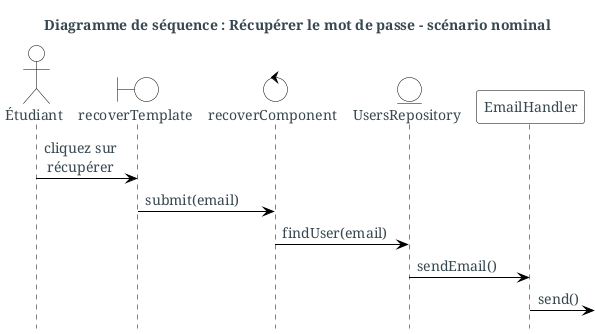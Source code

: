 @startuml
skinparam backgroundColor #fff
skinparam defaultFontColor #37474f
skinparam defaultFontSize 14
skinparam defaultFontName serif
skinparam defaultFontStyle bold
skinparam actorBackgroundColor #fff
skinparam actorBorderColor #000
skinparam boundaryBackgroundColor #fff
skinparam boundaryBorderColor #000
skinparam controlBackgroundColor #fff
skinparam controlBorderColor #000
skinparam entityBackgroundColor #fff
skinparam entityBorderColor #000
skinparam participantBackgroundColor #fff
skinparam participantBorderColor #000
skinparam ArrowColor #000
skinparam sequenceLifeLineBorderColor #000
skinparam sequenceBoxBorderColor #FFF
skinparam ParticipantPadding -80

title Diagramme de séquence : Récupérer le mot de passe - scénario nominal

hide footbox


actor Étudiant as student

boundary recoverTemplate
control recoverComponent
entity UsersRepository
participant EmailHandler

student ->  recoverTemplate : cliquez sur\n récupérer
recoverTemplate -> recoverComponent : submit(email)
recoverComponent -> UsersRepository : findUser(email)
UsersRepository -> EmailHandler: sendEmail()
EmailHandler ->]: send()

@enduml